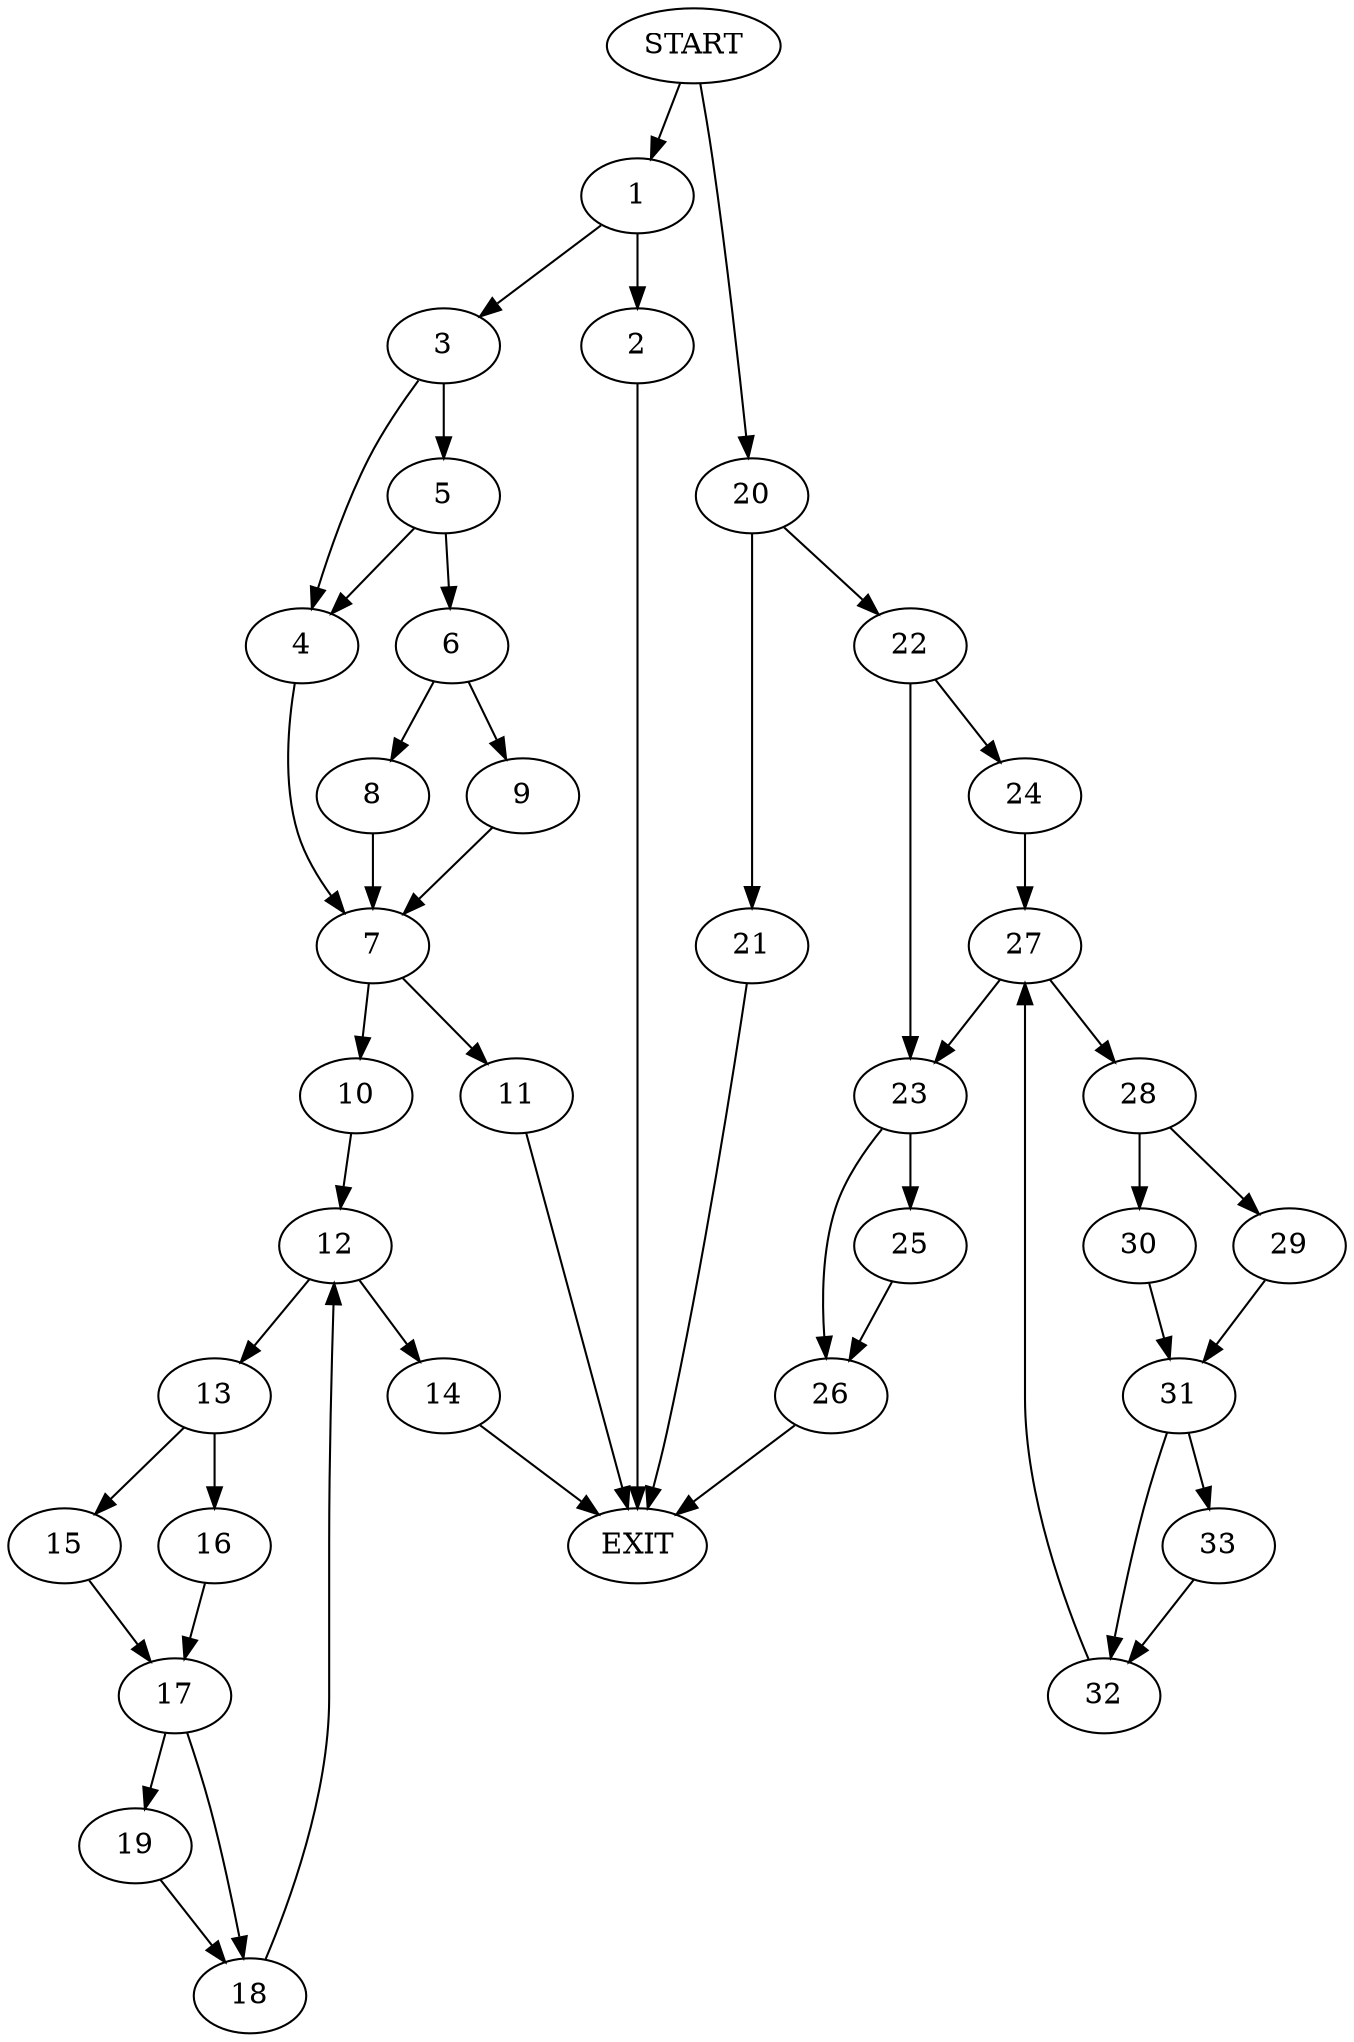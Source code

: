 digraph {
0 [label="START"]
34 [label="EXIT"]
0 -> 1
1 -> 2
1 -> 3
2 -> 34
3 -> 4
3 -> 5
5 -> 4
5 -> 6
4 -> 7
6 -> 8
6 -> 9
7 -> 10
7 -> 11
8 -> 7
9 -> 7
10 -> 12
11 -> 34
12 -> 13
12 -> 14
14 -> 34
13 -> 15
13 -> 16
15 -> 17
16 -> 17
17 -> 18
17 -> 19
19 -> 18
18 -> 12
0 -> 20
20 -> 21
20 -> 22
22 -> 23
22 -> 24
21 -> 34
23 -> 25
23 -> 26
24 -> 27
27 -> 28
27 -> 23
28 -> 29
28 -> 30
29 -> 31
30 -> 31
31 -> 32
31 -> 33
33 -> 32
32 -> 27
26 -> 34
25 -> 26
}
